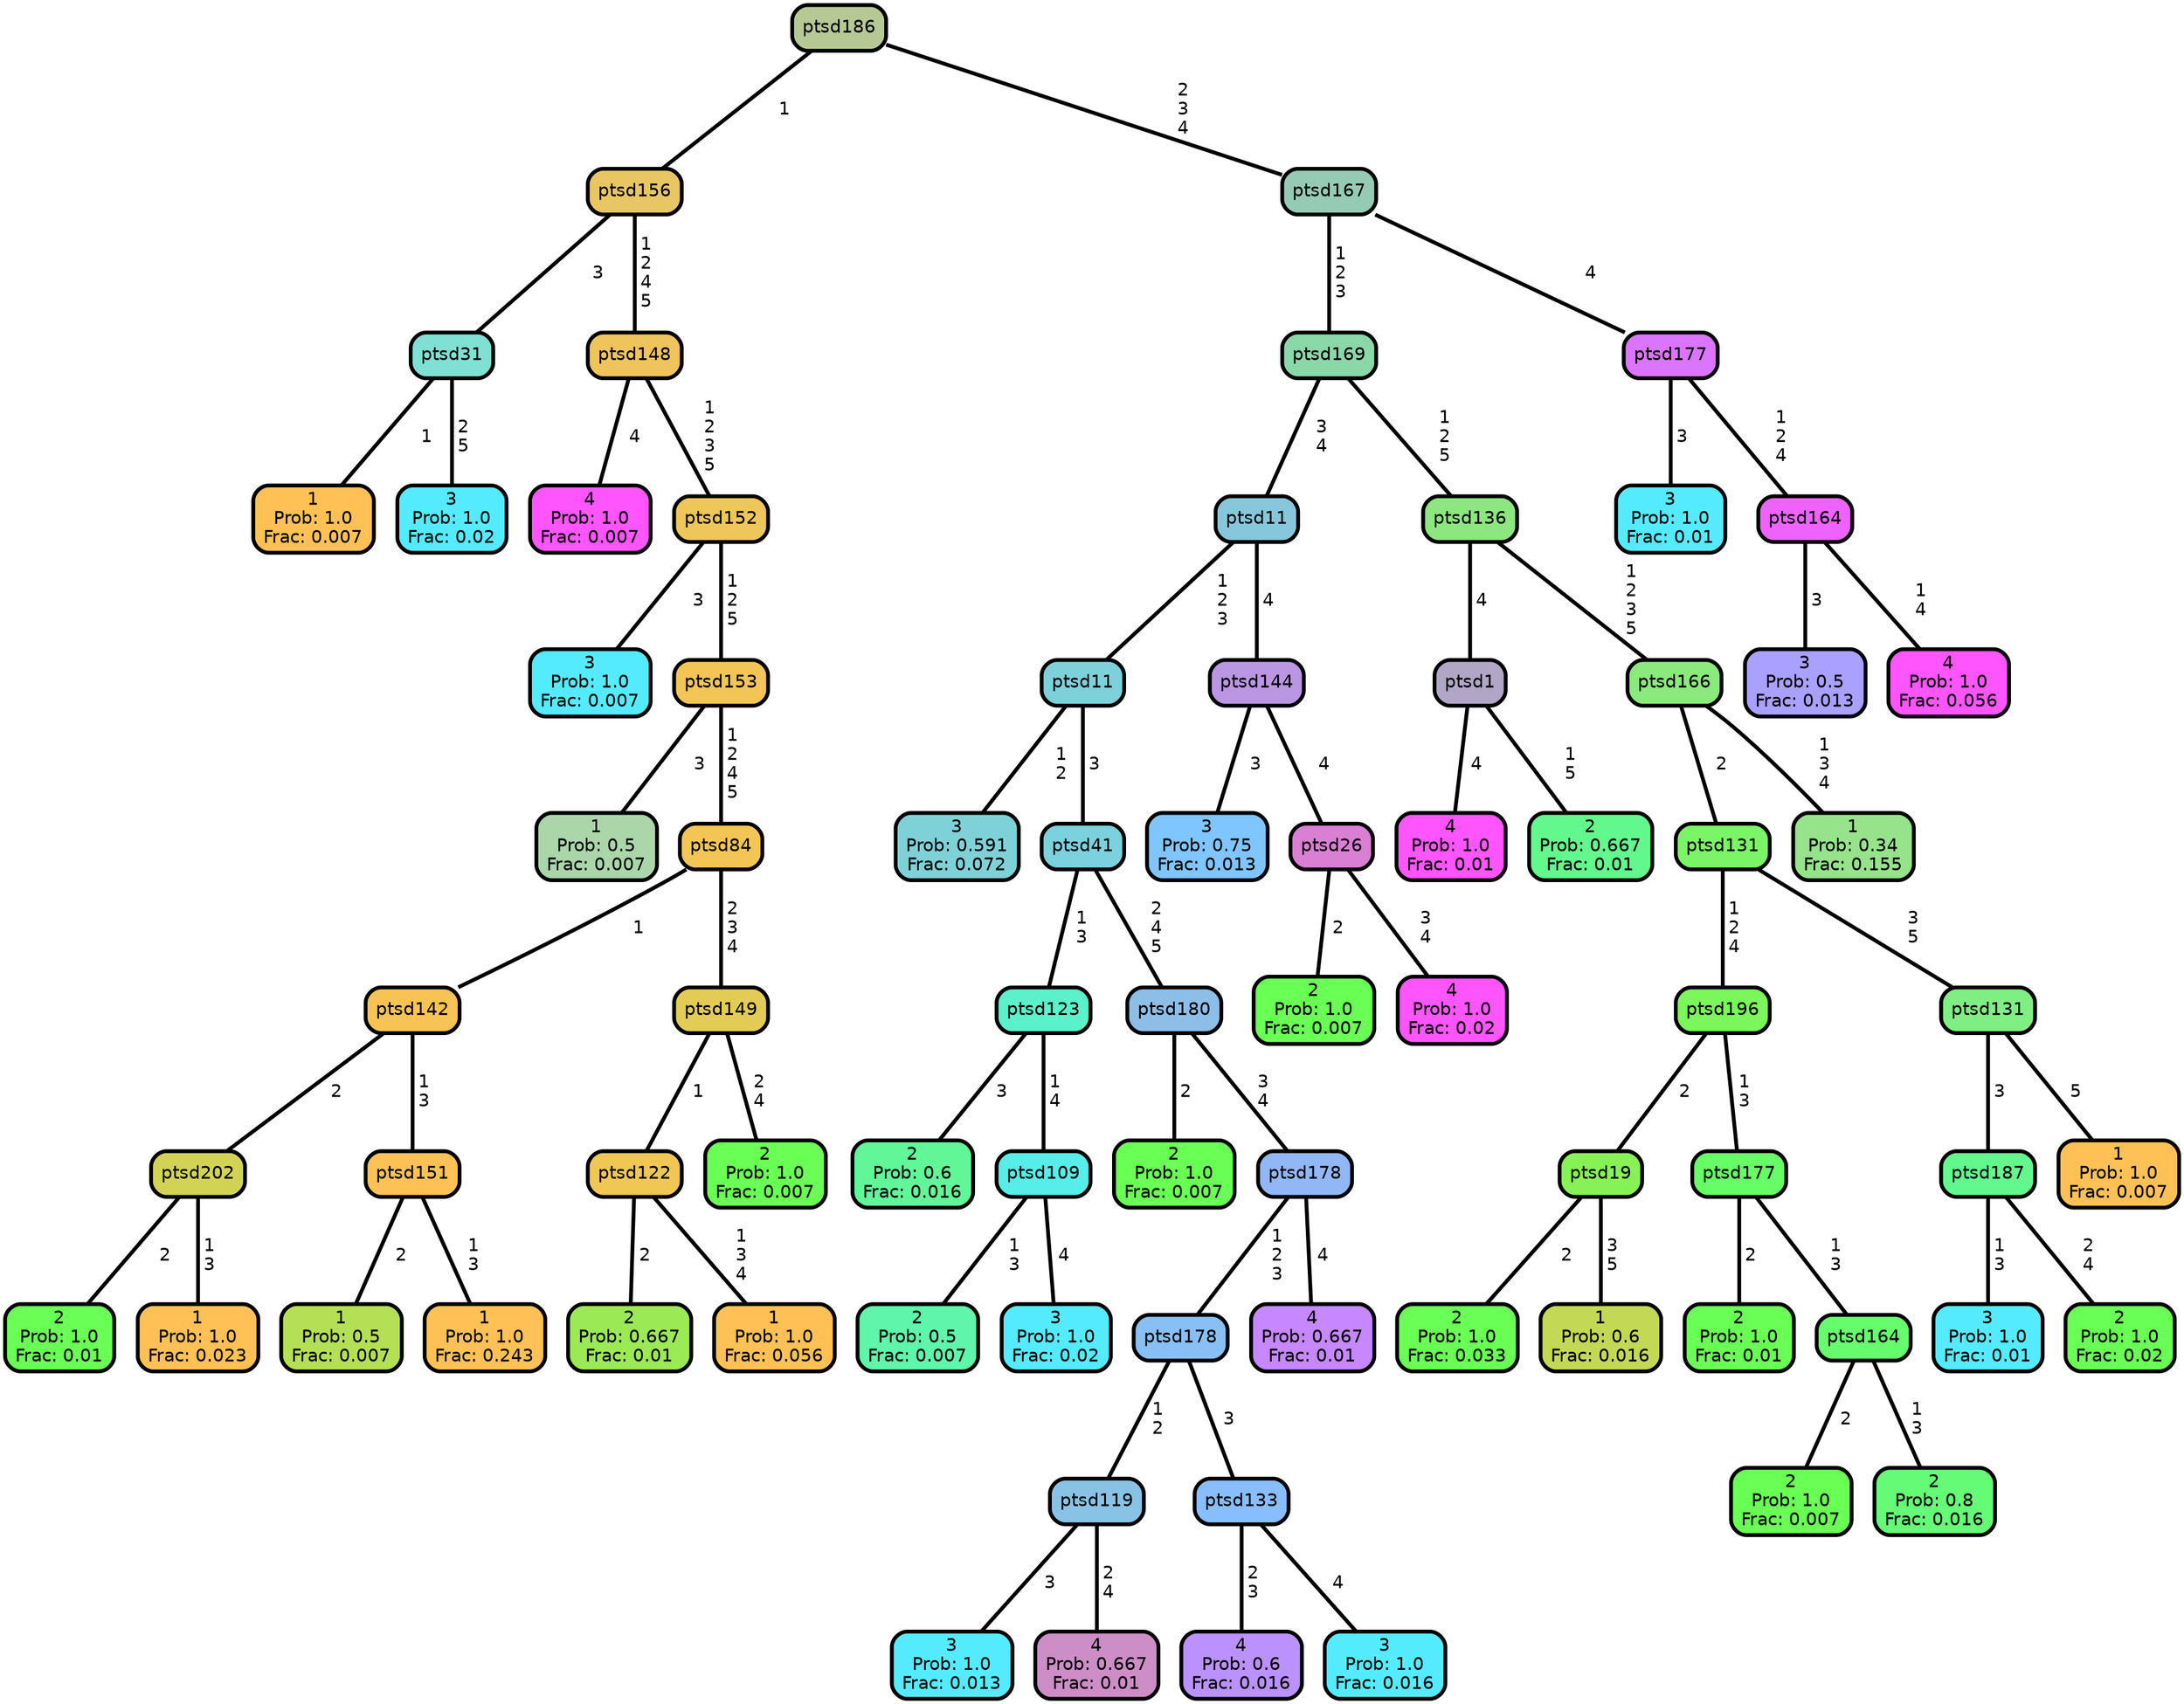 graph Tree {
node [shape=box, style="filled, rounded",color="black",penwidth="3",fontcolor="black",                 fontname=helvetica] ;
graph [ranksep="0 equally", splines=straight,                 bgcolor=transparent, dpi=200] ;
edge [fontname=helvetica, color=black] ;
0 [label="1
Prob: 1.0
Frac: 0.007", fillcolor="#ffc155"] ;
1 [label="ptsd31", fillcolor="#7fe0d4"] ;
2 [label="3
Prob: 1.0
Frac: 0.02", fillcolor="#55ebff"] ;
3 [label="ptsd156", fillcolor="#e8c664"] ;
4 [label="4
Prob: 1.0
Frac: 0.007", fillcolor="#ff55ff"] ;
5 [label="ptsd148", fillcolor="#f0c45c"] ;
6 [label="3
Prob: 1.0
Frac: 0.007", fillcolor="#55ebff"] ;
7 [label="ptsd152", fillcolor="#efc659"] ;
8 [label="1
Prob: 0.5
Frac: 0.007", fillcolor="#aad6aa"] ;
9 [label="ptsd153", fillcolor="#f2c556"] ;
10 [label="2
Prob: 1.0
Frac: 0.01", fillcolor="#6aff55"] ;
11 [label="ptsd202", fillcolor="#d2d355"] ;
12 [label="1
Prob: 1.0
Frac: 0.023", fillcolor="#ffc155"] ;
13 [label="ptsd142", fillcolor="#f8c355"] ;
14 [label="1
Prob: 0.5
Frac: 0.007", fillcolor="#b4e055"] ;
15 [label="ptsd151", fillcolor="#fdc155"] ;
16 [label="1
Prob: 1.0
Frac: 0.243", fillcolor="#ffc155"] ;
17 [label="ptsd84", fillcolor="#f3c555"] ;
18 [label="2
Prob: 0.667
Frac: 0.01", fillcolor="#9bea55"] ;
19 [label="ptsd122", fillcolor="#f0c755"] ;
20 [label="1
Prob: 1.0
Frac: 0.056", fillcolor="#ffc155"] ;
21 [label="ptsd149", fillcolor="#e3cc55"] ;
22 [label="2
Prob: 1.0
Frac: 0.007", fillcolor="#6aff55"] ;
23 [label="ptsd186", fillcolor="#b6c994"] ;
24 [label="3
Prob: 0.591
Frac: 0.072", fillcolor="#7fd1d8"] ;
25 [label="ptsd11", fillcolor="#7cd1db"] ;
26 [label="2
Prob: 0.6
Frac: 0.016", fillcolor="#61f799"] ;
27 [label="ptsd123", fillcolor="#5bf1ca"] ;
28 [label="2
Prob: 0.5
Frac: 0.007", fillcolor="#5ff5aa"] ;
29 [label="ptsd109", fillcolor="#57ede9"] ;
30 [label="3
Prob: 1.0
Frac: 0.02", fillcolor="#55ebff"] ;
31 [label="ptsd41", fillcolor="#7bd1dd"] ;
32 [label="2
Prob: 1.0
Frac: 0.007", fillcolor="#6aff55"] ;
33 [label="ptsd180", fillcolor="#8dbee7"] ;
34 [label="3
Prob: 1.0
Frac: 0.013", fillcolor="#55ebff"] ;
35 [label="ptsd119", fillcolor="#88c3e6"] ;
36 [label="4
Prob: 0.667
Frac: 0.01", fillcolor="#cd8dc6"] ;
37 [label="ptsd178", fillcolor="#88c0f5"] ;
38 [label="4
Prob: 0.6
Frac: 0.016", fillcolor="#bb91ff"] ;
39 [label="ptsd133", fillcolor="#88beff"] ;
40 [label="3
Prob: 1.0
Frac: 0.016", fillcolor="#55ebff"] ;
41 [label="ptsd178", fillcolor="#91b7f6"] ;
42 [label="4
Prob: 0.667
Frac: 0.01", fillcolor="#c687ff"] ;
43 [label="ptsd11", fillcolor="#87c7dc"] ;
44 [label="3
Prob: 0.75
Frac: 0.013", fillcolor="#7fc5ff"] ;
45 [label="ptsd144", fillcolor="#bb96e2"] ;
46 [label="2
Prob: 1.0
Frac: 0.007", fillcolor="#6aff55"] ;
47 [label="ptsd26", fillcolor="#d97fd4"] ;
48 [label="4
Prob: 1.0
Frac: 0.02", fillcolor="#ff55ff"] ;
49 [label="ptsd169", fillcolor="#8ad8a8"] ;
50 [label="4
Prob: 1.0
Frac: 0.01", fillcolor="#ff55ff"] ;
51 [label="ptsd1", fillcolor="#b1a6c6"] ;
52 [label="2
Prob: 0.667
Frac: 0.01", fillcolor="#63f88d"] ;
53 [label="ptsd136", fillcolor="#8de680"] ;
54 [label="2
Prob: 1.0
Frac: 0.033", fillcolor="#6aff55"] ;
55 [label="ptsd19", fillcolor="#87f255"] ;
56 [label="1
Prob: 0.6
Frac: 0.016", fillcolor="#c3d955"] ;
57 [label="ptsd196", fillcolor="#7bf65b"] ;
58 [label="2
Prob: 1.0
Frac: 0.01", fillcolor="#6aff55"] ;
59 [label="ptsd177", fillcolor="#67fd66"] ;
60 [label="2
Prob: 1.0
Frac: 0.007", fillcolor="#6aff55"] ;
61 [label="ptsd164", fillcolor="#67fc6d"] ;
62 [label="2
Prob: 0.8
Frac: 0.016", fillcolor="#65fb77"] ;
63 [label="ptsd131", fillcolor="#7cf467"] ;
64 [label="3
Prob: 1.0
Frac: 0.01", fillcolor="#55ebff"] ;
65 [label="ptsd187", fillcolor="#63f88d"] ;
66 [label="2
Prob: 1.0
Frac: 0.02", fillcolor="#6aff55"] ;
67 [label="ptsd131", fillcolor="#7fee83"] ;
68 [label="1
Prob: 1.0
Frac: 0.007", fillcolor="#ffc155"] ;
69 [label="ptsd166", fillcolor="#8aea7b"] ;
70 [label="1
Prob: 0.34
Frac: 0.155", fillcolor="#96e38b"] ;
71 [label="ptsd167", fillcolor="#95cbb4"] ;
72 [label="3
Prob: 1.0
Frac: 0.01", fillcolor="#55ebff"] ;
73 [label="ptsd177", fillcolor="#db74ff"] ;
74 [label="3
Prob: 0.5
Frac: 0.013", fillcolor="#aaa0ff"] ;
75 [label="ptsd164", fillcolor="#ee63ff"] ;
76 [label="4
Prob: 1.0
Frac: 0.056", fillcolor="#ff55ff"] ;
1 -- 0 [label=" 1",penwidth=3] ;
1 -- 2 [label=" 2\n 5",penwidth=3] ;
3 -- 1 [label=" 3",penwidth=3] ;
3 -- 5 [label=" 1\n 2\n 4\n 5",penwidth=3] ;
5 -- 4 [label=" 4",penwidth=3] ;
5 -- 7 [label=" 1\n 2\n 3\n 5",penwidth=3] ;
7 -- 6 [label=" 3",penwidth=3] ;
7 -- 9 [label=" 1\n 2\n 5",penwidth=3] ;
9 -- 8 [label=" 3",penwidth=3] ;
9 -- 17 [label=" 1\n 2\n 4\n 5",penwidth=3] ;
11 -- 10 [label=" 2",penwidth=3] ;
11 -- 12 [label=" 1\n 3",penwidth=3] ;
13 -- 11 [label=" 2",penwidth=3] ;
13 -- 15 [label=" 1\n 3",penwidth=3] ;
15 -- 14 [label=" 2",penwidth=3] ;
15 -- 16 [label=" 1\n 3",penwidth=3] ;
17 -- 13 [label=" 1",penwidth=3] ;
17 -- 21 [label=" 2\n 3\n 4",penwidth=3] ;
19 -- 18 [label=" 2",penwidth=3] ;
19 -- 20 [label=" 1\n 3\n 4",penwidth=3] ;
21 -- 19 [label=" 1",penwidth=3] ;
21 -- 22 [label=" 2\n 4",penwidth=3] ;
23 -- 3 [label=" 1",penwidth=3] ;
23 -- 71 [label=" 2\n 3\n 4",penwidth=3] ;
25 -- 24 [label=" 1\n 2",penwidth=3] ;
25 -- 31 [label=" 3",penwidth=3] ;
27 -- 26 [label=" 3",penwidth=3] ;
27 -- 29 [label=" 1\n 4",penwidth=3] ;
29 -- 28 [label=" 1\n 3",penwidth=3] ;
29 -- 30 [label=" 4",penwidth=3] ;
31 -- 27 [label=" 1\n 3",penwidth=3] ;
31 -- 33 [label=" 2\n 4\n 5",penwidth=3] ;
33 -- 32 [label=" 2",penwidth=3] ;
33 -- 41 [label=" 3\n 4",penwidth=3] ;
35 -- 34 [label=" 3",penwidth=3] ;
35 -- 36 [label=" 2\n 4",penwidth=3] ;
37 -- 35 [label=" 1\n 2",penwidth=3] ;
37 -- 39 [label=" 3",penwidth=3] ;
39 -- 38 [label=" 2\n 3",penwidth=3] ;
39 -- 40 [label=" 4",penwidth=3] ;
41 -- 37 [label=" 1\n 2\n 3",penwidth=3] ;
41 -- 42 [label=" 4",penwidth=3] ;
43 -- 25 [label=" 1\n 2\n 3",penwidth=3] ;
43 -- 45 [label=" 4",penwidth=3] ;
45 -- 44 [label=" 3",penwidth=3] ;
45 -- 47 [label=" 4",penwidth=3] ;
47 -- 46 [label=" 2",penwidth=3] ;
47 -- 48 [label=" 3\n 4",penwidth=3] ;
49 -- 43 [label=" 3\n 4",penwidth=3] ;
49 -- 53 [label=" 1\n 2\n 5",penwidth=3] ;
51 -- 50 [label=" 4",penwidth=3] ;
51 -- 52 [label=" 1\n 5",penwidth=3] ;
53 -- 51 [label=" 4",penwidth=3] ;
53 -- 69 [label=" 1\n 2\n 3\n 5",penwidth=3] ;
55 -- 54 [label=" 2",penwidth=3] ;
55 -- 56 [label=" 3\n 5",penwidth=3] ;
57 -- 55 [label=" 2",penwidth=3] ;
57 -- 59 [label=" 1\n 3",penwidth=3] ;
59 -- 58 [label=" 2",penwidth=3] ;
59 -- 61 [label=" 1\n 3",penwidth=3] ;
61 -- 60 [label=" 2",penwidth=3] ;
61 -- 62 [label=" 1\n 3",penwidth=3] ;
63 -- 57 [label=" 1\n 2\n 4",penwidth=3] ;
63 -- 67 [label=" 3\n 5",penwidth=3] ;
65 -- 64 [label=" 1\n 3",penwidth=3] ;
65 -- 66 [label=" 2\n 4",penwidth=3] ;
67 -- 65 [label=" 3",penwidth=3] ;
67 -- 68 [label=" 5",penwidth=3] ;
69 -- 63 [label=" 2",penwidth=3] ;
69 -- 70 [label=" 1\n 3\n 4",penwidth=3] ;
71 -- 49 [label=" 1\n 2\n 3",penwidth=3] ;
71 -- 73 [label=" 4",penwidth=3] ;
73 -- 72 [label=" 3",penwidth=3] ;
73 -- 75 [label=" 1\n 2\n 4",penwidth=3] ;
75 -- 74 [label=" 3",penwidth=3] ;
75 -- 76 [label=" 1\n 4",penwidth=3] ;
{rank = same;}}